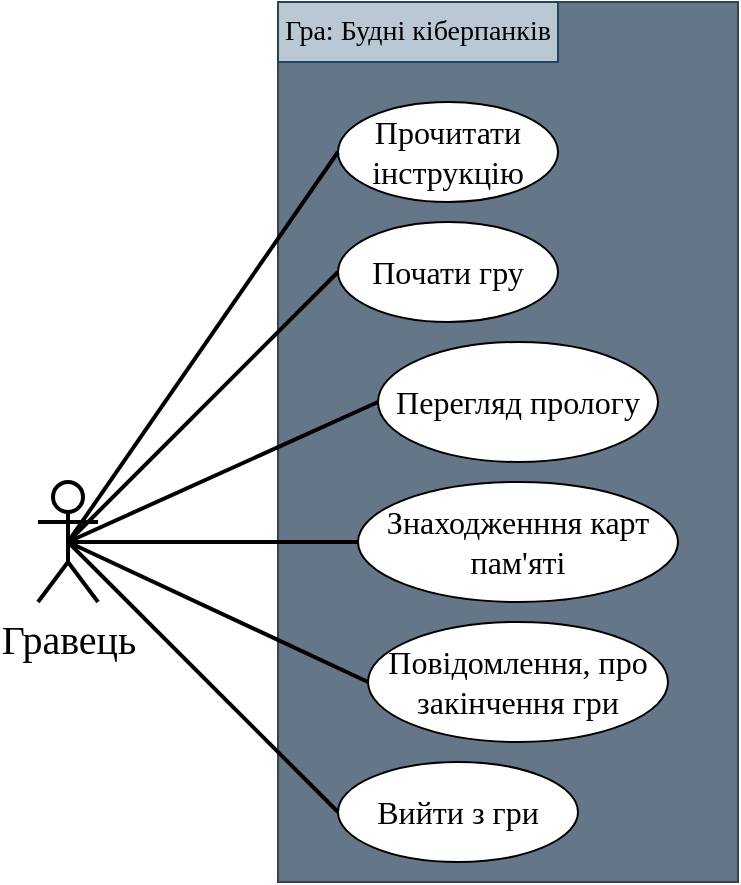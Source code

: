 <?xml version="1.0" encoding="UTF-8"?>
<mxfile version="26.0.16">
  <diagram name="Страница — 1" id="e5En4mgq0AVshm46GAW0">
    <mxGraphModel dx="989" dy="509" grid="1" gridSize="10" guides="1" tooltips="1" connect="1" arrows="1" fold="1" page="1" pageScale="1" pageWidth="827" pageHeight="1169" math="0" shadow="0">
      <root>
        <mxCell id="0" />
        <mxCell id="1" parent="0" />
        <mxCell id="2" value="&lt;font face=&quot;Times New Roman&quot; style=&quot;font-size: 20px;&quot;&gt;Гравець&lt;/font&gt;" style="shape=umlActor;verticalLabelPosition=bottom;verticalAlign=top;html=1;outlineConnect=0;strokeWidth=2;" vertex="1" parent="1">
          <mxGeometry x="80" y="350" width="30" height="60" as="geometry" />
        </mxCell>
        <mxCell id="3" value="" style="rounded=0;whiteSpace=wrap;html=1;fillColor=#647687;fontColor=#ffffff;strokeColor=#314354;" vertex="1" parent="1">
          <mxGeometry x="200" y="110" width="230" height="440" as="geometry" />
        </mxCell>
        <mxCell id="4" value="&lt;font style=&quot;font-size: 16px;&quot; face=&quot;Times New Roman&quot;&gt;Вийти з гри&lt;/font&gt;" style="ellipse;whiteSpace=wrap;html=1;" vertex="1" parent="1">
          <mxGeometry x="230" y="490" width="120" height="50" as="geometry" />
        </mxCell>
        <mxCell id="5" value="&lt;font style=&quot;font-size: 16px;&quot; face=&quot;Times New Roman&quot;&gt;Повідомлення, про закінчення гри&lt;/font&gt;" style="ellipse;whiteSpace=wrap;html=1;" vertex="1" parent="1">
          <mxGeometry x="245" y="420" width="150" height="60" as="geometry" />
        </mxCell>
        <mxCell id="6" value="&lt;font style=&quot;font-size: 16px;&quot; face=&quot;Times New Roman&quot;&gt;Перегляд прологу&lt;/font&gt;" style="ellipse;whiteSpace=wrap;html=1;" vertex="1" parent="1">
          <mxGeometry x="250" y="280" width="140" height="60" as="geometry" />
        </mxCell>
        <mxCell id="7" value="" style="endArrow=none;html=1;rounded=0;entryX=0;entryY=0.5;entryDx=0;entryDy=0;exitX=0.5;exitY=0.5;exitDx=0;exitDy=0;exitPerimeter=0;strokeWidth=2;" edge="1" source="2" target="4" parent="1">
          <mxGeometry width="50" height="50" relative="1" as="geometry">
            <mxPoint x="100" y="590" as="sourcePoint" />
            <mxPoint x="150" y="540" as="targetPoint" />
          </mxGeometry>
        </mxCell>
        <mxCell id="8" value="" style="endArrow=none;html=1;rounded=0;entryX=0;entryY=0.5;entryDx=0;entryDy=0;exitX=0.5;exitY=0.5;exitDx=0;exitDy=0;exitPerimeter=0;strokeWidth=2;" edge="1" source="2" target="5" parent="1">
          <mxGeometry width="50" height="50" relative="1" as="geometry">
            <mxPoint x="95" y="350" as="sourcePoint" />
            <mxPoint x="240" y="550" as="targetPoint" />
          </mxGeometry>
        </mxCell>
        <mxCell id="9" value="&lt;font style=&quot;font-size: 16px;&quot; face=&quot;Times New Roman&quot;&gt;Прочитати інструкцію&lt;/font&gt;" style="ellipse;whiteSpace=wrap;html=1;" vertex="1" parent="1">
          <mxGeometry x="230" y="160" width="110" height="50" as="geometry" />
        </mxCell>
        <mxCell id="10" value="" style="endArrow=none;html=1;rounded=0;entryX=0;entryY=0.5;entryDx=0;entryDy=0;exitX=0.5;exitY=0.5;exitDx=0;exitDy=0;exitPerimeter=0;strokeWidth=2;" edge="1" source="2" target="9" parent="1">
          <mxGeometry width="50" height="50" relative="1" as="geometry">
            <mxPoint x="95" y="350" as="sourcePoint" />
            <mxPoint x="280" y="500" as="targetPoint" />
          </mxGeometry>
        </mxCell>
        <mxCell id="11" value="&lt;font style=&quot;font-size: 16px;&quot; face=&quot;Times New Roman&quot;&gt;Почати гру&lt;/font&gt;" style="ellipse;whiteSpace=wrap;html=1;" vertex="1" parent="1">
          <mxGeometry x="230" y="220" width="110" height="50" as="geometry" />
        </mxCell>
        <mxCell id="12" value="" style="endArrow=none;html=1;rounded=0;entryX=0;entryY=0.5;entryDx=0;entryDy=0;exitX=0.5;exitY=0.5;exitDx=0;exitDy=0;exitPerimeter=0;strokeWidth=2;" edge="1" source="2" target="11" parent="1">
          <mxGeometry width="50" height="50" relative="1" as="geometry">
            <mxPoint x="95" y="350" as="sourcePoint" />
            <mxPoint x="230" y="195" as="targetPoint" />
          </mxGeometry>
        </mxCell>
        <mxCell id="13" value="" style="endArrow=none;html=1;rounded=0;entryX=0;entryY=0.5;entryDx=0;entryDy=0;exitX=0.5;exitY=0.5;exitDx=0;exitDy=0;exitPerimeter=0;strokeWidth=2;" edge="1" source="2" target="6" parent="1">
          <mxGeometry width="50" height="50" relative="1" as="geometry">
            <mxPoint x="105" y="490" as="sourcePoint" />
            <mxPoint x="240" y="195" as="targetPoint" />
          </mxGeometry>
        </mxCell>
        <mxCell id="14" value="&lt;font style=&quot;font-size: 16px;&quot; face=&quot;Times New Roman&quot;&gt;Знаходженння карт пам&#39;яті&lt;/font&gt;" style="ellipse;whiteSpace=wrap;html=1;" vertex="1" parent="1">
          <mxGeometry x="240" y="350" width="160" height="60" as="geometry" />
        </mxCell>
        <mxCell id="15" value="" style="endArrow=none;html=1;rounded=0;entryX=0;entryY=0.5;entryDx=0;entryDy=0;exitX=0.5;exitY=0.5;exitDx=0;exitDy=0;exitPerimeter=0;strokeWidth=2;" edge="1" source="2" target="14" parent="1">
          <mxGeometry width="50" height="50" relative="1" as="geometry">
            <mxPoint x="105" y="490" as="sourcePoint" />
            <mxPoint x="260" y="320" as="targetPoint" />
          </mxGeometry>
        </mxCell>
        <mxCell id="16" value="&lt;font style=&quot;font-size: 14px;&quot; face=&quot;Times New Roman&quot;&gt;Гра: Будні кіберпанків&lt;/font&gt;" style="rounded=0;whiteSpace=wrap;html=1;fillColor=#bac8d3;strokeColor=#23445d;" vertex="1" parent="1">
          <mxGeometry x="200" y="110" width="140" height="30" as="geometry" />
        </mxCell>
      </root>
    </mxGraphModel>
  </diagram>
</mxfile>
